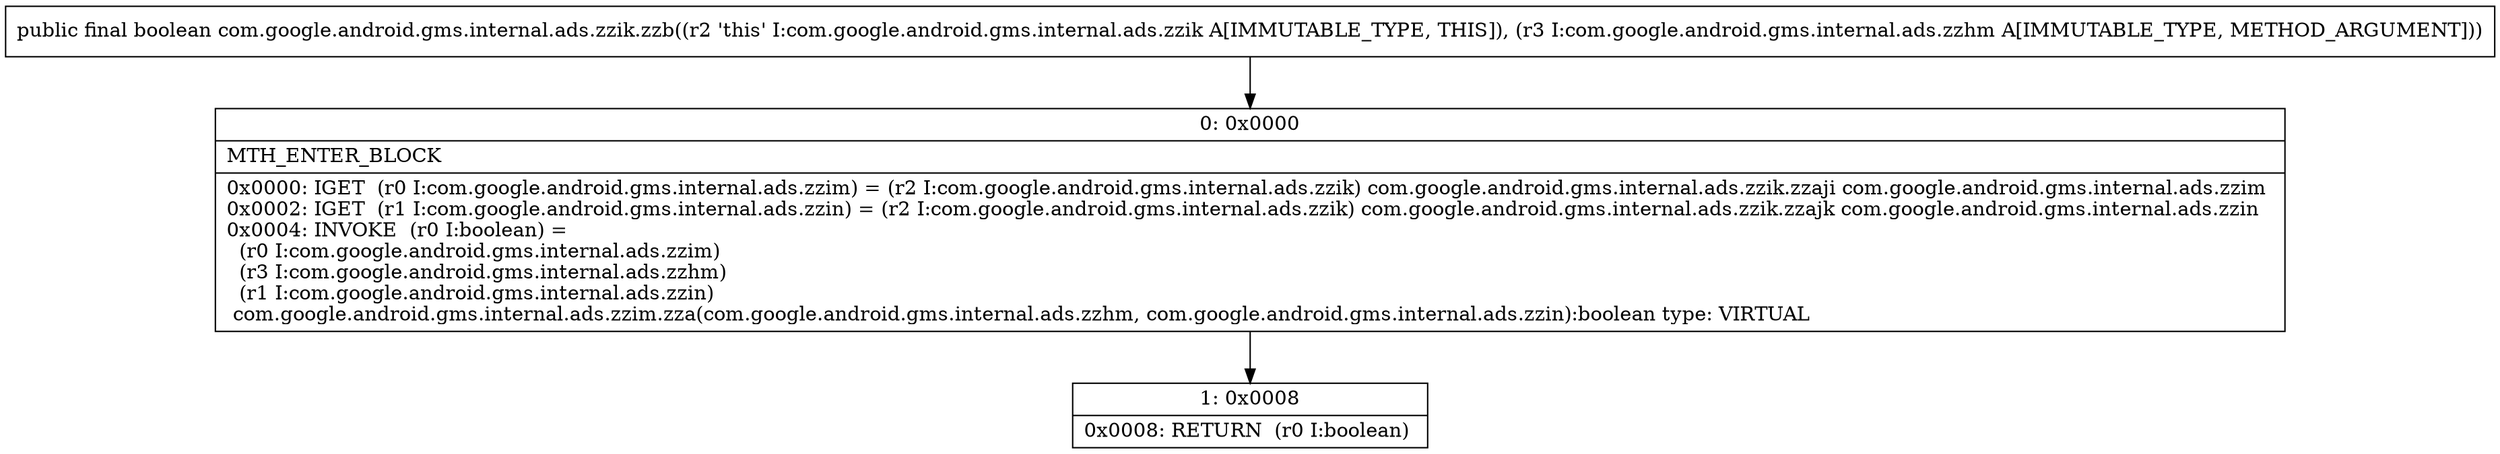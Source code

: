 digraph "CFG forcom.google.android.gms.internal.ads.zzik.zzb(Lcom\/google\/android\/gms\/internal\/ads\/zzhm;)Z" {
Node_0 [shape=record,label="{0\:\ 0x0000|MTH_ENTER_BLOCK\l|0x0000: IGET  (r0 I:com.google.android.gms.internal.ads.zzim) = (r2 I:com.google.android.gms.internal.ads.zzik) com.google.android.gms.internal.ads.zzik.zzaji com.google.android.gms.internal.ads.zzim \l0x0002: IGET  (r1 I:com.google.android.gms.internal.ads.zzin) = (r2 I:com.google.android.gms.internal.ads.zzik) com.google.android.gms.internal.ads.zzik.zzajk com.google.android.gms.internal.ads.zzin \l0x0004: INVOKE  (r0 I:boolean) = \l  (r0 I:com.google.android.gms.internal.ads.zzim)\l  (r3 I:com.google.android.gms.internal.ads.zzhm)\l  (r1 I:com.google.android.gms.internal.ads.zzin)\l com.google.android.gms.internal.ads.zzim.zza(com.google.android.gms.internal.ads.zzhm, com.google.android.gms.internal.ads.zzin):boolean type: VIRTUAL \l}"];
Node_1 [shape=record,label="{1\:\ 0x0008|0x0008: RETURN  (r0 I:boolean) \l}"];
MethodNode[shape=record,label="{public final boolean com.google.android.gms.internal.ads.zzik.zzb((r2 'this' I:com.google.android.gms.internal.ads.zzik A[IMMUTABLE_TYPE, THIS]), (r3 I:com.google.android.gms.internal.ads.zzhm A[IMMUTABLE_TYPE, METHOD_ARGUMENT])) }"];
MethodNode -> Node_0;
Node_0 -> Node_1;
}

